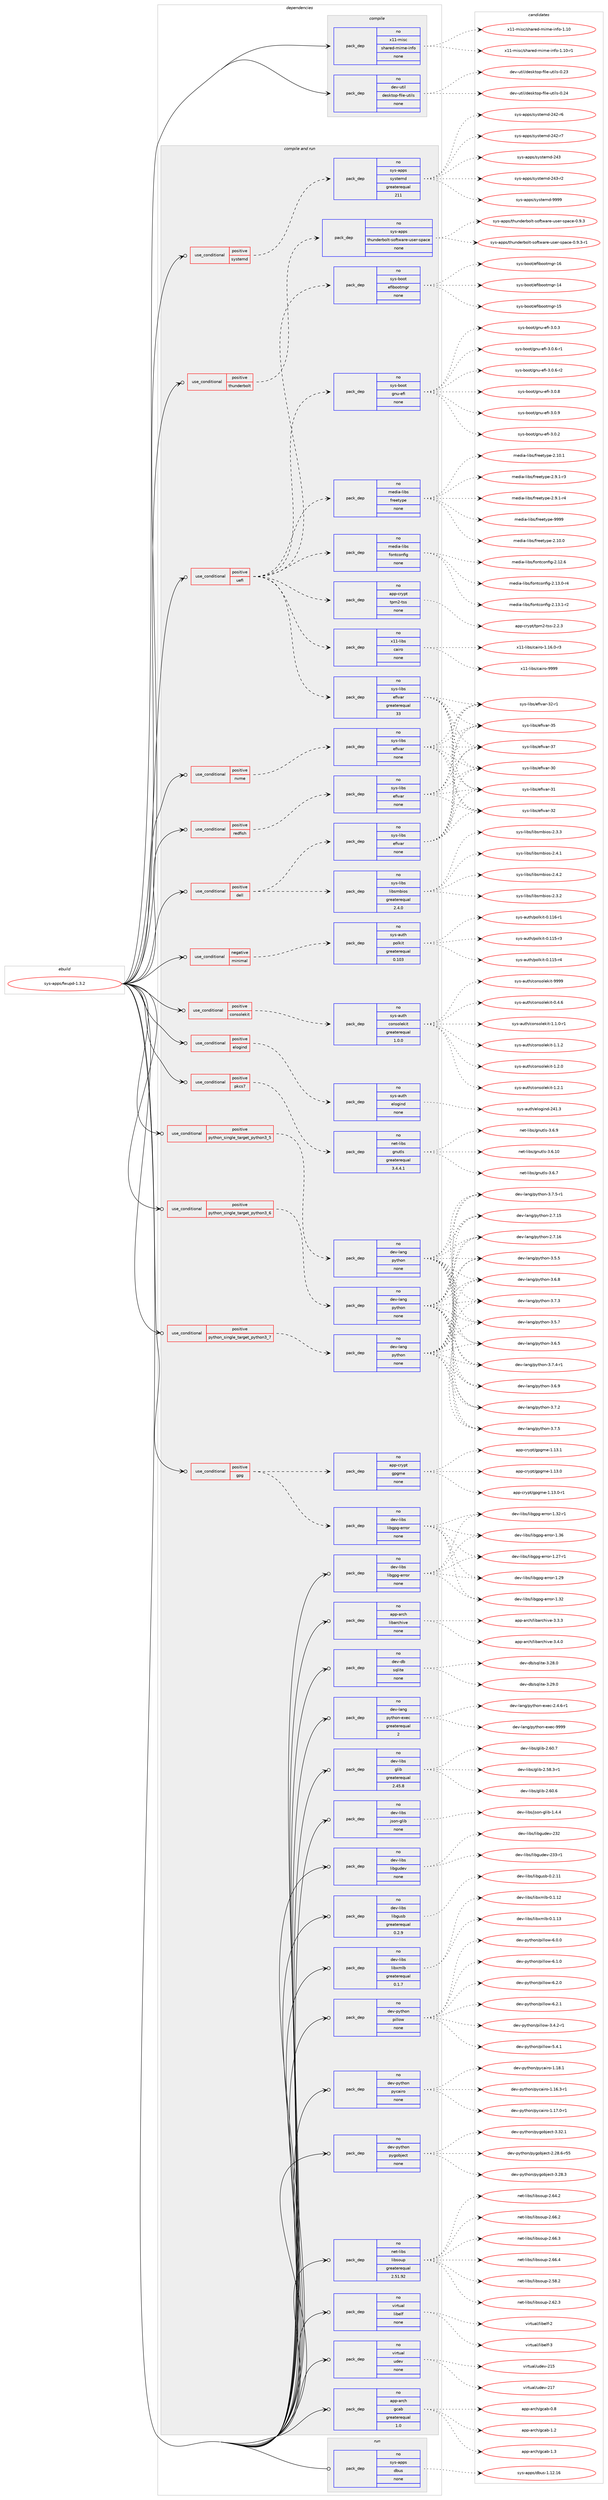 digraph prolog {

# *************
# Graph options
# *************

newrank=true;
concentrate=true;
compound=true;
graph [rankdir=LR,fontname=Helvetica,fontsize=10,ranksep=1.5];#, ranksep=2.5, nodesep=0.2];
edge  [arrowhead=vee];
node  [fontname=Helvetica,fontsize=10];

# **********
# The ebuild
# **********

subgraph cluster_leftcol {
color=gray;
rank=same;
label=<<i>ebuild</i>>;
id [label="sys-apps/fwupd-1.3.2", color=red, width=4, href="../sys-apps/fwupd-1.3.2.svg"];
}

# ****************
# The dependencies
# ****************

subgraph cluster_midcol {
color=gray;
label=<<i>dependencies</i>>;
subgraph cluster_compile {
fillcolor="#eeeeee";
style=filled;
label=<<i>compile</i>>;
subgraph pack648991 {
dependency875056 [label=<<TABLE BORDER="0" CELLBORDER="1" CELLSPACING="0" CELLPADDING="4" WIDTH="220"><TR><TD ROWSPAN="6" CELLPADDING="30">pack_dep</TD></TR><TR><TD WIDTH="110">no</TD></TR><TR><TD>dev-util</TD></TR><TR><TD>desktop-file-utils</TD></TR><TR><TD>none</TD></TR><TR><TD></TD></TR></TABLE>>, shape=none, color=blue];
}
id:e -> dependency875056:w [weight=20,style="solid",arrowhead="vee"];
subgraph pack648992 {
dependency875057 [label=<<TABLE BORDER="0" CELLBORDER="1" CELLSPACING="0" CELLPADDING="4" WIDTH="220"><TR><TD ROWSPAN="6" CELLPADDING="30">pack_dep</TD></TR><TR><TD WIDTH="110">no</TD></TR><TR><TD>x11-misc</TD></TR><TR><TD>shared-mime-info</TD></TR><TR><TD>none</TD></TR><TR><TD></TD></TR></TABLE>>, shape=none, color=blue];
}
id:e -> dependency875057:w [weight=20,style="solid",arrowhead="vee"];
}
subgraph cluster_compileandrun {
fillcolor="#eeeeee";
style=filled;
label=<<i>compile and run</i>>;
subgraph cond210724 {
dependency875058 [label=<<TABLE BORDER="0" CELLBORDER="1" CELLSPACING="0" CELLPADDING="4"><TR><TD ROWSPAN="3" CELLPADDING="10">use_conditional</TD></TR><TR><TD>negative</TD></TR><TR><TD>minimal</TD></TR></TABLE>>, shape=none, color=red];
subgraph pack648993 {
dependency875059 [label=<<TABLE BORDER="0" CELLBORDER="1" CELLSPACING="0" CELLPADDING="4" WIDTH="220"><TR><TD ROWSPAN="6" CELLPADDING="30">pack_dep</TD></TR><TR><TD WIDTH="110">no</TD></TR><TR><TD>sys-auth</TD></TR><TR><TD>polkit</TD></TR><TR><TD>greaterequal</TD></TR><TR><TD>0.103</TD></TR></TABLE>>, shape=none, color=blue];
}
dependency875058:e -> dependency875059:w [weight=20,style="dashed",arrowhead="vee"];
}
id:e -> dependency875058:w [weight=20,style="solid",arrowhead="odotvee"];
subgraph cond210725 {
dependency875060 [label=<<TABLE BORDER="0" CELLBORDER="1" CELLSPACING="0" CELLPADDING="4"><TR><TD ROWSPAN="3" CELLPADDING="10">use_conditional</TD></TR><TR><TD>positive</TD></TR><TR><TD>consolekit</TD></TR></TABLE>>, shape=none, color=red];
subgraph pack648994 {
dependency875061 [label=<<TABLE BORDER="0" CELLBORDER="1" CELLSPACING="0" CELLPADDING="4" WIDTH="220"><TR><TD ROWSPAN="6" CELLPADDING="30">pack_dep</TD></TR><TR><TD WIDTH="110">no</TD></TR><TR><TD>sys-auth</TD></TR><TR><TD>consolekit</TD></TR><TR><TD>greaterequal</TD></TR><TR><TD>1.0.0</TD></TR></TABLE>>, shape=none, color=blue];
}
dependency875060:e -> dependency875061:w [weight=20,style="dashed",arrowhead="vee"];
}
id:e -> dependency875060:w [weight=20,style="solid",arrowhead="odotvee"];
subgraph cond210726 {
dependency875062 [label=<<TABLE BORDER="0" CELLBORDER="1" CELLSPACING="0" CELLPADDING="4"><TR><TD ROWSPAN="3" CELLPADDING="10">use_conditional</TD></TR><TR><TD>positive</TD></TR><TR><TD>dell</TD></TR></TABLE>>, shape=none, color=red];
subgraph pack648995 {
dependency875063 [label=<<TABLE BORDER="0" CELLBORDER="1" CELLSPACING="0" CELLPADDING="4" WIDTH="220"><TR><TD ROWSPAN="6" CELLPADDING="30">pack_dep</TD></TR><TR><TD WIDTH="110">no</TD></TR><TR><TD>sys-libs</TD></TR><TR><TD>efivar</TD></TR><TR><TD>none</TD></TR><TR><TD></TD></TR></TABLE>>, shape=none, color=blue];
}
dependency875062:e -> dependency875063:w [weight=20,style="dashed",arrowhead="vee"];
subgraph pack648996 {
dependency875064 [label=<<TABLE BORDER="0" CELLBORDER="1" CELLSPACING="0" CELLPADDING="4" WIDTH="220"><TR><TD ROWSPAN="6" CELLPADDING="30">pack_dep</TD></TR><TR><TD WIDTH="110">no</TD></TR><TR><TD>sys-libs</TD></TR><TR><TD>libsmbios</TD></TR><TR><TD>greaterequal</TD></TR><TR><TD>2.4.0</TD></TR></TABLE>>, shape=none, color=blue];
}
dependency875062:e -> dependency875064:w [weight=20,style="dashed",arrowhead="vee"];
}
id:e -> dependency875062:w [weight=20,style="solid",arrowhead="odotvee"];
subgraph cond210727 {
dependency875065 [label=<<TABLE BORDER="0" CELLBORDER="1" CELLSPACING="0" CELLPADDING="4"><TR><TD ROWSPAN="3" CELLPADDING="10">use_conditional</TD></TR><TR><TD>positive</TD></TR><TR><TD>elogind</TD></TR></TABLE>>, shape=none, color=red];
subgraph pack648997 {
dependency875066 [label=<<TABLE BORDER="0" CELLBORDER="1" CELLSPACING="0" CELLPADDING="4" WIDTH="220"><TR><TD ROWSPAN="6" CELLPADDING="30">pack_dep</TD></TR><TR><TD WIDTH="110">no</TD></TR><TR><TD>sys-auth</TD></TR><TR><TD>elogind</TD></TR><TR><TD>none</TD></TR><TR><TD></TD></TR></TABLE>>, shape=none, color=blue];
}
dependency875065:e -> dependency875066:w [weight=20,style="dashed",arrowhead="vee"];
}
id:e -> dependency875065:w [weight=20,style="solid",arrowhead="odotvee"];
subgraph cond210728 {
dependency875067 [label=<<TABLE BORDER="0" CELLBORDER="1" CELLSPACING="0" CELLPADDING="4"><TR><TD ROWSPAN="3" CELLPADDING="10">use_conditional</TD></TR><TR><TD>positive</TD></TR><TR><TD>gpg</TD></TR></TABLE>>, shape=none, color=red];
subgraph pack648998 {
dependency875068 [label=<<TABLE BORDER="0" CELLBORDER="1" CELLSPACING="0" CELLPADDING="4" WIDTH="220"><TR><TD ROWSPAN="6" CELLPADDING="30">pack_dep</TD></TR><TR><TD WIDTH="110">no</TD></TR><TR><TD>app-crypt</TD></TR><TR><TD>gpgme</TD></TR><TR><TD>none</TD></TR><TR><TD></TD></TR></TABLE>>, shape=none, color=blue];
}
dependency875067:e -> dependency875068:w [weight=20,style="dashed",arrowhead="vee"];
subgraph pack648999 {
dependency875069 [label=<<TABLE BORDER="0" CELLBORDER="1" CELLSPACING="0" CELLPADDING="4" WIDTH="220"><TR><TD ROWSPAN="6" CELLPADDING="30">pack_dep</TD></TR><TR><TD WIDTH="110">no</TD></TR><TR><TD>dev-libs</TD></TR><TR><TD>libgpg-error</TD></TR><TR><TD>none</TD></TR><TR><TD></TD></TR></TABLE>>, shape=none, color=blue];
}
dependency875067:e -> dependency875069:w [weight=20,style="dashed",arrowhead="vee"];
}
id:e -> dependency875067:w [weight=20,style="solid",arrowhead="odotvee"];
subgraph cond210729 {
dependency875070 [label=<<TABLE BORDER="0" CELLBORDER="1" CELLSPACING="0" CELLPADDING="4"><TR><TD ROWSPAN="3" CELLPADDING="10">use_conditional</TD></TR><TR><TD>positive</TD></TR><TR><TD>nvme</TD></TR></TABLE>>, shape=none, color=red];
subgraph pack649000 {
dependency875071 [label=<<TABLE BORDER="0" CELLBORDER="1" CELLSPACING="0" CELLPADDING="4" WIDTH="220"><TR><TD ROWSPAN="6" CELLPADDING="30">pack_dep</TD></TR><TR><TD WIDTH="110">no</TD></TR><TR><TD>sys-libs</TD></TR><TR><TD>efivar</TD></TR><TR><TD>none</TD></TR><TR><TD></TD></TR></TABLE>>, shape=none, color=blue];
}
dependency875070:e -> dependency875071:w [weight=20,style="dashed",arrowhead="vee"];
}
id:e -> dependency875070:w [weight=20,style="solid",arrowhead="odotvee"];
subgraph cond210730 {
dependency875072 [label=<<TABLE BORDER="0" CELLBORDER="1" CELLSPACING="0" CELLPADDING="4"><TR><TD ROWSPAN="3" CELLPADDING="10">use_conditional</TD></TR><TR><TD>positive</TD></TR><TR><TD>pkcs7</TD></TR></TABLE>>, shape=none, color=red];
subgraph pack649001 {
dependency875073 [label=<<TABLE BORDER="0" CELLBORDER="1" CELLSPACING="0" CELLPADDING="4" WIDTH="220"><TR><TD ROWSPAN="6" CELLPADDING="30">pack_dep</TD></TR><TR><TD WIDTH="110">no</TD></TR><TR><TD>net-libs</TD></TR><TR><TD>gnutls</TD></TR><TR><TD>greaterequal</TD></TR><TR><TD>3.4.4.1</TD></TR></TABLE>>, shape=none, color=blue];
}
dependency875072:e -> dependency875073:w [weight=20,style="dashed",arrowhead="vee"];
}
id:e -> dependency875072:w [weight=20,style="solid",arrowhead="odotvee"];
subgraph cond210731 {
dependency875074 [label=<<TABLE BORDER="0" CELLBORDER="1" CELLSPACING="0" CELLPADDING="4"><TR><TD ROWSPAN="3" CELLPADDING="10">use_conditional</TD></TR><TR><TD>positive</TD></TR><TR><TD>python_single_target_python3_5</TD></TR></TABLE>>, shape=none, color=red];
subgraph pack649002 {
dependency875075 [label=<<TABLE BORDER="0" CELLBORDER="1" CELLSPACING="0" CELLPADDING="4" WIDTH="220"><TR><TD ROWSPAN="6" CELLPADDING="30">pack_dep</TD></TR><TR><TD WIDTH="110">no</TD></TR><TR><TD>dev-lang</TD></TR><TR><TD>python</TD></TR><TR><TD>none</TD></TR><TR><TD></TD></TR></TABLE>>, shape=none, color=blue];
}
dependency875074:e -> dependency875075:w [weight=20,style="dashed",arrowhead="vee"];
}
id:e -> dependency875074:w [weight=20,style="solid",arrowhead="odotvee"];
subgraph cond210732 {
dependency875076 [label=<<TABLE BORDER="0" CELLBORDER="1" CELLSPACING="0" CELLPADDING="4"><TR><TD ROWSPAN="3" CELLPADDING="10">use_conditional</TD></TR><TR><TD>positive</TD></TR><TR><TD>python_single_target_python3_6</TD></TR></TABLE>>, shape=none, color=red];
subgraph pack649003 {
dependency875077 [label=<<TABLE BORDER="0" CELLBORDER="1" CELLSPACING="0" CELLPADDING="4" WIDTH="220"><TR><TD ROWSPAN="6" CELLPADDING="30">pack_dep</TD></TR><TR><TD WIDTH="110">no</TD></TR><TR><TD>dev-lang</TD></TR><TR><TD>python</TD></TR><TR><TD>none</TD></TR><TR><TD></TD></TR></TABLE>>, shape=none, color=blue];
}
dependency875076:e -> dependency875077:w [weight=20,style="dashed",arrowhead="vee"];
}
id:e -> dependency875076:w [weight=20,style="solid",arrowhead="odotvee"];
subgraph cond210733 {
dependency875078 [label=<<TABLE BORDER="0" CELLBORDER="1" CELLSPACING="0" CELLPADDING="4"><TR><TD ROWSPAN="3" CELLPADDING="10">use_conditional</TD></TR><TR><TD>positive</TD></TR><TR><TD>python_single_target_python3_7</TD></TR></TABLE>>, shape=none, color=red];
subgraph pack649004 {
dependency875079 [label=<<TABLE BORDER="0" CELLBORDER="1" CELLSPACING="0" CELLPADDING="4" WIDTH="220"><TR><TD ROWSPAN="6" CELLPADDING="30">pack_dep</TD></TR><TR><TD WIDTH="110">no</TD></TR><TR><TD>dev-lang</TD></TR><TR><TD>python</TD></TR><TR><TD>none</TD></TR><TR><TD></TD></TR></TABLE>>, shape=none, color=blue];
}
dependency875078:e -> dependency875079:w [weight=20,style="dashed",arrowhead="vee"];
}
id:e -> dependency875078:w [weight=20,style="solid",arrowhead="odotvee"];
subgraph cond210734 {
dependency875080 [label=<<TABLE BORDER="0" CELLBORDER="1" CELLSPACING="0" CELLPADDING="4"><TR><TD ROWSPAN="3" CELLPADDING="10">use_conditional</TD></TR><TR><TD>positive</TD></TR><TR><TD>redfish</TD></TR></TABLE>>, shape=none, color=red];
subgraph pack649005 {
dependency875081 [label=<<TABLE BORDER="0" CELLBORDER="1" CELLSPACING="0" CELLPADDING="4" WIDTH="220"><TR><TD ROWSPAN="6" CELLPADDING="30">pack_dep</TD></TR><TR><TD WIDTH="110">no</TD></TR><TR><TD>sys-libs</TD></TR><TR><TD>efivar</TD></TR><TR><TD>none</TD></TR><TR><TD></TD></TR></TABLE>>, shape=none, color=blue];
}
dependency875080:e -> dependency875081:w [weight=20,style="dashed",arrowhead="vee"];
}
id:e -> dependency875080:w [weight=20,style="solid",arrowhead="odotvee"];
subgraph cond210735 {
dependency875082 [label=<<TABLE BORDER="0" CELLBORDER="1" CELLSPACING="0" CELLPADDING="4"><TR><TD ROWSPAN="3" CELLPADDING="10">use_conditional</TD></TR><TR><TD>positive</TD></TR><TR><TD>systemd</TD></TR></TABLE>>, shape=none, color=red];
subgraph pack649006 {
dependency875083 [label=<<TABLE BORDER="0" CELLBORDER="1" CELLSPACING="0" CELLPADDING="4" WIDTH="220"><TR><TD ROWSPAN="6" CELLPADDING="30">pack_dep</TD></TR><TR><TD WIDTH="110">no</TD></TR><TR><TD>sys-apps</TD></TR><TR><TD>systemd</TD></TR><TR><TD>greaterequal</TD></TR><TR><TD>211</TD></TR></TABLE>>, shape=none, color=blue];
}
dependency875082:e -> dependency875083:w [weight=20,style="dashed",arrowhead="vee"];
}
id:e -> dependency875082:w [weight=20,style="solid",arrowhead="odotvee"];
subgraph cond210736 {
dependency875084 [label=<<TABLE BORDER="0" CELLBORDER="1" CELLSPACING="0" CELLPADDING="4"><TR><TD ROWSPAN="3" CELLPADDING="10">use_conditional</TD></TR><TR><TD>positive</TD></TR><TR><TD>thunderbolt</TD></TR></TABLE>>, shape=none, color=red];
subgraph pack649007 {
dependency875085 [label=<<TABLE BORDER="0" CELLBORDER="1" CELLSPACING="0" CELLPADDING="4" WIDTH="220"><TR><TD ROWSPAN="6" CELLPADDING="30">pack_dep</TD></TR><TR><TD WIDTH="110">no</TD></TR><TR><TD>sys-apps</TD></TR><TR><TD>thunderbolt-software-user-space</TD></TR><TR><TD>none</TD></TR><TR><TD></TD></TR></TABLE>>, shape=none, color=blue];
}
dependency875084:e -> dependency875085:w [weight=20,style="dashed",arrowhead="vee"];
}
id:e -> dependency875084:w [weight=20,style="solid",arrowhead="odotvee"];
subgraph cond210737 {
dependency875086 [label=<<TABLE BORDER="0" CELLBORDER="1" CELLSPACING="0" CELLPADDING="4"><TR><TD ROWSPAN="3" CELLPADDING="10">use_conditional</TD></TR><TR><TD>positive</TD></TR><TR><TD>uefi</TD></TR></TABLE>>, shape=none, color=red];
subgraph pack649008 {
dependency875087 [label=<<TABLE BORDER="0" CELLBORDER="1" CELLSPACING="0" CELLPADDING="4" WIDTH="220"><TR><TD ROWSPAN="6" CELLPADDING="30">pack_dep</TD></TR><TR><TD WIDTH="110">no</TD></TR><TR><TD>app-crypt</TD></TR><TR><TD>tpm2-tss</TD></TR><TR><TD>none</TD></TR><TR><TD></TD></TR></TABLE>>, shape=none, color=blue];
}
dependency875086:e -> dependency875087:w [weight=20,style="dashed",arrowhead="vee"];
subgraph pack649009 {
dependency875088 [label=<<TABLE BORDER="0" CELLBORDER="1" CELLSPACING="0" CELLPADDING="4" WIDTH="220"><TR><TD ROWSPAN="6" CELLPADDING="30">pack_dep</TD></TR><TR><TD WIDTH="110">no</TD></TR><TR><TD>media-libs</TD></TR><TR><TD>fontconfig</TD></TR><TR><TD>none</TD></TR><TR><TD></TD></TR></TABLE>>, shape=none, color=blue];
}
dependency875086:e -> dependency875088:w [weight=20,style="dashed",arrowhead="vee"];
subgraph pack649010 {
dependency875089 [label=<<TABLE BORDER="0" CELLBORDER="1" CELLSPACING="0" CELLPADDING="4" WIDTH="220"><TR><TD ROWSPAN="6" CELLPADDING="30">pack_dep</TD></TR><TR><TD WIDTH="110">no</TD></TR><TR><TD>media-libs</TD></TR><TR><TD>freetype</TD></TR><TR><TD>none</TD></TR><TR><TD></TD></TR></TABLE>>, shape=none, color=blue];
}
dependency875086:e -> dependency875089:w [weight=20,style="dashed",arrowhead="vee"];
subgraph pack649011 {
dependency875090 [label=<<TABLE BORDER="0" CELLBORDER="1" CELLSPACING="0" CELLPADDING="4" WIDTH="220"><TR><TD ROWSPAN="6" CELLPADDING="30">pack_dep</TD></TR><TR><TD WIDTH="110">no</TD></TR><TR><TD>sys-boot</TD></TR><TR><TD>gnu-efi</TD></TR><TR><TD>none</TD></TR><TR><TD></TD></TR></TABLE>>, shape=none, color=blue];
}
dependency875086:e -> dependency875090:w [weight=20,style="dashed",arrowhead="vee"];
subgraph pack649012 {
dependency875091 [label=<<TABLE BORDER="0" CELLBORDER="1" CELLSPACING="0" CELLPADDING="4" WIDTH="220"><TR><TD ROWSPAN="6" CELLPADDING="30">pack_dep</TD></TR><TR><TD WIDTH="110">no</TD></TR><TR><TD>sys-boot</TD></TR><TR><TD>efibootmgr</TD></TR><TR><TD>none</TD></TR><TR><TD></TD></TR></TABLE>>, shape=none, color=blue];
}
dependency875086:e -> dependency875091:w [weight=20,style="dashed",arrowhead="vee"];
subgraph pack649013 {
dependency875092 [label=<<TABLE BORDER="0" CELLBORDER="1" CELLSPACING="0" CELLPADDING="4" WIDTH="220"><TR><TD ROWSPAN="6" CELLPADDING="30">pack_dep</TD></TR><TR><TD WIDTH="110">no</TD></TR><TR><TD>sys-libs</TD></TR><TR><TD>efivar</TD></TR><TR><TD>greaterequal</TD></TR><TR><TD>33</TD></TR></TABLE>>, shape=none, color=blue];
}
dependency875086:e -> dependency875092:w [weight=20,style="dashed",arrowhead="vee"];
subgraph pack649014 {
dependency875093 [label=<<TABLE BORDER="0" CELLBORDER="1" CELLSPACING="0" CELLPADDING="4" WIDTH="220"><TR><TD ROWSPAN="6" CELLPADDING="30">pack_dep</TD></TR><TR><TD WIDTH="110">no</TD></TR><TR><TD>x11-libs</TD></TR><TR><TD>cairo</TD></TR><TR><TD>none</TD></TR><TR><TD></TD></TR></TABLE>>, shape=none, color=blue];
}
dependency875086:e -> dependency875093:w [weight=20,style="dashed",arrowhead="vee"];
}
id:e -> dependency875086:w [weight=20,style="solid",arrowhead="odotvee"];
subgraph pack649015 {
dependency875094 [label=<<TABLE BORDER="0" CELLBORDER="1" CELLSPACING="0" CELLPADDING="4" WIDTH="220"><TR><TD ROWSPAN="6" CELLPADDING="30">pack_dep</TD></TR><TR><TD WIDTH="110">no</TD></TR><TR><TD>app-arch</TD></TR><TR><TD>gcab</TD></TR><TR><TD>greaterequal</TD></TR><TR><TD>1.0</TD></TR></TABLE>>, shape=none, color=blue];
}
id:e -> dependency875094:w [weight=20,style="solid",arrowhead="odotvee"];
subgraph pack649016 {
dependency875095 [label=<<TABLE BORDER="0" CELLBORDER="1" CELLSPACING="0" CELLPADDING="4" WIDTH="220"><TR><TD ROWSPAN="6" CELLPADDING="30">pack_dep</TD></TR><TR><TD WIDTH="110">no</TD></TR><TR><TD>app-arch</TD></TR><TR><TD>libarchive</TD></TR><TR><TD>none</TD></TR><TR><TD></TD></TR></TABLE>>, shape=none, color=blue];
}
id:e -> dependency875095:w [weight=20,style="solid",arrowhead="odotvee"];
subgraph pack649017 {
dependency875096 [label=<<TABLE BORDER="0" CELLBORDER="1" CELLSPACING="0" CELLPADDING="4" WIDTH="220"><TR><TD ROWSPAN="6" CELLPADDING="30">pack_dep</TD></TR><TR><TD WIDTH="110">no</TD></TR><TR><TD>dev-db</TD></TR><TR><TD>sqlite</TD></TR><TR><TD>none</TD></TR><TR><TD></TD></TR></TABLE>>, shape=none, color=blue];
}
id:e -> dependency875096:w [weight=20,style="solid",arrowhead="odotvee"];
subgraph pack649018 {
dependency875097 [label=<<TABLE BORDER="0" CELLBORDER="1" CELLSPACING="0" CELLPADDING="4" WIDTH="220"><TR><TD ROWSPAN="6" CELLPADDING="30">pack_dep</TD></TR><TR><TD WIDTH="110">no</TD></TR><TR><TD>dev-lang</TD></TR><TR><TD>python-exec</TD></TR><TR><TD>greaterequal</TD></TR><TR><TD>2</TD></TR></TABLE>>, shape=none, color=blue];
}
id:e -> dependency875097:w [weight=20,style="solid",arrowhead="odotvee"];
subgraph pack649019 {
dependency875098 [label=<<TABLE BORDER="0" CELLBORDER="1" CELLSPACING="0" CELLPADDING="4" WIDTH="220"><TR><TD ROWSPAN="6" CELLPADDING="30">pack_dep</TD></TR><TR><TD WIDTH="110">no</TD></TR><TR><TD>dev-libs</TD></TR><TR><TD>glib</TD></TR><TR><TD>greaterequal</TD></TR><TR><TD>2.45.8</TD></TR></TABLE>>, shape=none, color=blue];
}
id:e -> dependency875098:w [weight=20,style="solid",arrowhead="odotvee"];
subgraph pack649020 {
dependency875099 [label=<<TABLE BORDER="0" CELLBORDER="1" CELLSPACING="0" CELLPADDING="4" WIDTH="220"><TR><TD ROWSPAN="6" CELLPADDING="30">pack_dep</TD></TR><TR><TD WIDTH="110">no</TD></TR><TR><TD>dev-libs</TD></TR><TR><TD>json-glib</TD></TR><TR><TD>none</TD></TR><TR><TD></TD></TR></TABLE>>, shape=none, color=blue];
}
id:e -> dependency875099:w [weight=20,style="solid",arrowhead="odotvee"];
subgraph pack649021 {
dependency875100 [label=<<TABLE BORDER="0" CELLBORDER="1" CELLSPACING="0" CELLPADDING="4" WIDTH="220"><TR><TD ROWSPAN="6" CELLPADDING="30">pack_dep</TD></TR><TR><TD WIDTH="110">no</TD></TR><TR><TD>dev-libs</TD></TR><TR><TD>libgpg-error</TD></TR><TR><TD>none</TD></TR><TR><TD></TD></TR></TABLE>>, shape=none, color=blue];
}
id:e -> dependency875100:w [weight=20,style="solid",arrowhead="odotvee"];
subgraph pack649022 {
dependency875101 [label=<<TABLE BORDER="0" CELLBORDER="1" CELLSPACING="0" CELLPADDING="4" WIDTH="220"><TR><TD ROWSPAN="6" CELLPADDING="30">pack_dep</TD></TR><TR><TD WIDTH="110">no</TD></TR><TR><TD>dev-libs</TD></TR><TR><TD>libgudev</TD></TR><TR><TD>none</TD></TR><TR><TD></TD></TR></TABLE>>, shape=none, color=blue];
}
id:e -> dependency875101:w [weight=20,style="solid",arrowhead="odotvee"];
subgraph pack649023 {
dependency875102 [label=<<TABLE BORDER="0" CELLBORDER="1" CELLSPACING="0" CELLPADDING="4" WIDTH="220"><TR><TD ROWSPAN="6" CELLPADDING="30">pack_dep</TD></TR><TR><TD WIDTH="110">no</TD></TR><TR><TD>dev-libs</TD></TR><TR><TD>libgusb</TD></TR><TR><TD>greaterequal</TD></TR><TR><TD>0.2.9</TD></TR></TABLE>>, shape=none, color=blue];
}
id:e -> dependency875102:w [weight=20,style="solid",arrowhead="odotvee"];
subgraph pack649024 {
dependency875103 [label=<<TABLE BORDER="0" CELLBORDER="1" CELLSPACING="0" CELLPADDING="4" WIDTH="220"><TR><TD ROWSPAN="6" CELLPADDING="30">pack_dep</TD></TR><TR><TD WIDTH="110">no</TD></TR><TR><TD>dev-libs</TD></TR><TR><TD>libxmlb</TD></TR><TR><TD>greaterequal</TD></TR><TR><TD>0.1.7</TD></TR></TABLE>>, shape=none, color=blue];
}
id:e -> dependency875103:w [weight=20,style="solid",arrowhead="odotvee"];
subgraph pack649025 {
dependency875104 [label=<<TABLE BORDER="0" CELLBORDER="1" CELLSPACING="0" CELLPADDING="4" WIDTH="220"><TR><TD ROWSPAN="6" CELLPADDING="30">pack_dep</TD></TR><TR><TD WIDTH="110">no</TD></TR><TR><TD>dev-python</TD></TR><TR><TD>pillow</TD></TR><TR><TD>none</TD></TR><TR><TD></TD></TR></TABLE>>, shape=none, color=blue];
}
id:e -> dependency875104:w [weight=20,style="solid",arrowhead="odotvee"];
subgraph pack649026 {
dependency875105 [label=<<TABLE BORDER="0" CELLBORDER="1" CELLSPACING="0" CELLPADDING="4" WIDTH="220"><TR><TD ROWSPAN="6" CELLPADDING="30">pack_dep</TD></TR><TR><TD WIDTH="110">no</TD></TR><TR><TD>dev-python</TD></TR><TR><TD>pycairo</TD></TR><TR><TD>none</TD></TR><TR><TD></TD></TR></TABLE>>, shape=none, color=blue];
}
id:e -> dependency875105:w [weight=20,style="solid",arrowhead="odotvee"];
subgraph pack649027 {
dependency875106 [label=<<TABLE BORDER="0" CELLBORDER="1" CELLSPACING="0" CELLPADDING="4" WIDTH="220"><TR><TD ROWSPAN="6" CELLPADDING="30">pack_dep</TD></TR><TR><TD WIDTH="110">no</TD></TR><TR><TD>dev-python</TD></TR><TR><TD>pygobject</TD></TR><TR><TD>none</TD></TR><TR><TD></TD></TR></TABLE>>, shape=none, color=blue];
}
id:e -> dependency875106:w [weight=20,style="solid",arrowhead="odotvee"];
subgraph pack649028 {
dependency875107 [label=<<TABLE BORDER="0" CELLBORDER="1" CELLSPACING="0" CELLPADDING="4" WIDTH="220"><TR><TD ROWSPAN="6" CELLPADDING="30">pack_dep</TD></TR><TR><TD WIDTH="110">no</TD></TR><TR><TD>net-libs</TD></TR><TR><TD>libsoup</TD></TR><TR><TD>greaterequal</TD></TR><TR><TD>2.51.92</TD></TR></TABLE>>, shape=none, color=blue];
}
id:e -> dependency875107:w [weight=20,style="solid",arrowhead="odotvee"];
subgraph pack649029 {
dependency875108 [label=<<TABLE BORDER="0" CELLBORDER="1" CELLSPACING="0" CELLPADDING="4" WIDTH="220"><TR><TD ROWSPAN="6" CELLPADDING="30">pack_dep</TD></TR><TR><TD WIDTH="110">no</TD></TR><TR><TD>virtual</TD></TR><TR><TD>libelf</TD></TR><TR><TD>none</TD></TR><TR><TD></TD></TR></TABLE>>, shape=none, color=blue];
}
id:e -> dependency875108:w [weight=20,style="solid",arrowhead="odotvee"];
subgraph pack649030 {
dependency875109 [label=<<TABLE BORDER="0" CELLBORDER="1" CELLSPACING="0" CELLPADDING="4" WIDTH="220"><TR><TD ROWSPAN="6" CELLPADDING="30">pack_dep</TD></TR><TR><TD WIDTH="110">no</TD></TR><TR><TD>virtual</TD></TR><TR><TD>udev</TD></TR><TR><TD>none</TD></TR><TR><TD></TD></TR></TABLE>>, shape=none, color=blue];
}
id:e -> dependency875109:w [weight=20,style="solid",arrowhead="odotvee"];
}
subgraph cluster_run {
fillcolor="#eeeeee";
style=filled;
label=<<i>run</i>>;
subgraph pack649031 {
dependency875110 [label=<<TABLE BORDER="0" CELLBORDER="1" CELLSPACING="0" CELLPADDING="4" WIDTH="220"><TR><TD ROWSPAN="6" CELLPADDING="30">pack_dep</TD></TR><TR><TD WIDTH="110">no</TD></TR><TR><TD>sys-apps</TD></TR><TR><TD>dbus</TD></TR><TR><TD>none</TD></TR><TR><TD></TD></TR></TABLE>>, shape=none, color=blue];
}
id:e -> dependency875110:w [weight=20,style="solid",arrowhead="odot"];
}
}

# **************
# The candidates
# **************

subgraph cluster_choices {
rank=same;
color=gray;
label=<<i>candidates</i>>;

subgraph choice648991 {
color=black;
nodesep=1;
choice100101118451171161051084710010111510711611111245102105108101451171161051081154548465051 [label="dev-util/desktop-file-utils-0.23", color=red, width=4,href="../dev-util/desktop-file-utils-0.23.svg"];
choice100101118451171161051084710010111510711611111245102105108101451171161051081154548465052 [label="dev-util/desktop-file-utils-0.24", color=red, width=4,href="../dev-util/desktop-file-utils-0.24.svg"];
dependency875056:e -> choice100101118451171161051084710010111510711611111245102105108101451171161051081154548465051:w [style=dotted,weight="100"];
dependency875056:e -> choice100101118451171161051084710010111510711611111245102105108101451171161051081154548465052:w [style=dotted,weight="100"];
}
subgraph choice648992 {
color=black;
nodesep=1;
choice12049494510910511599471151049711410110045109105109101451051101021114549464948 [label="x11-misc/shared-mime-info-1.10", color=red, width=4,href="../x11-misc/shared-mime-info-1.10.svg"];
choice120494945109105115994711510497114101100451091051091014510511010211145494649484511449 [label="x11-misc/shared-mime-info-1.10-r1", color=red, width=4,href="../x11-misc/shared-mime-info-1.10-r1.svg"];
dependency875057:e -> choice12049494510910511599471151049711410110045109105109101451051101021114549464948:w [style=dotted,weight="100"];
dependency875057:e -> choice120494945109105115994711510497114101100451091051091014510511010211145494649484511449:w [style=dotted,weight="100"];
}
subgraph choice648993 {
color=black;
nodesep=1;
choice1151211154597117116104471121111081071051164548464949534511451 [label="sys-auth/polkit-0.115-r3", color=red, width=4,href="../sys-auth/polkit-0.115-r3.svg"];
choice1151211154597117116104471121111081071051164548464949534511452 [label="sys-auth/polkit-0.115-r4", color=red, width=4,href="../sys-auth/polkit-0.115-r4.svg"];
choice1151211154597117116104471121111081071051164548464949544511449 [label="sys-auth/polkit-0.116-r1", color=red, width=4,href="../sys-auth/polkit-0.116-r1.svg"];
dependency875059:e -> choice1151211154597117116104471121111081071051164548464949534511451:w [style=dotted,weight="100"];
dependency875059:e -> choice1151211154597117116104471121111081071051164548464949534511452:w [style=dotted,weight="100"];
dependency875059:e -> choice1151211154597117116104471121111081071051164548464949544511449:w [style=dotted,weight="100"];
}
subgraph choice648994 {
color=black;
nodesep=1;
choice11512111545971171161044799111110115111108101107105116454846524654 [label="sys-auth/consolekit-0.4.6", color=red, width=4,href="../sys-auth/consolekit-0.4.6.svg"];
choice115121115459711711610447991111101151111081011071051164549464946484511449 [label="sys-auth/consolekit-1.1.0-r1", color=red, width=4,href="../sys-auth/consolekit-1.1.0-r1.svg"];
choice11512111545971171161044799111110115111108101107105116454946494650 [label="sys-auth/consolekit-1.1.2", color=red, width=4,href="../sys-auth/consolekit-1.1.2.svg"];
choice11512111545971171161044799111110115111108101107105116454946504648 [label="sys-auth/consolekit-1.2.0", color=red, width=4,href="../sys-auth/consolekit-1.2.0.svg"];
choice11512111545971171161044799111110115111108101107105116454946504649 [label="sys-auth/consolekit-1.2.1", color=red, width=4,href="../sys-auth/consolekit-1.2.1.svg"];
choice115121115459711711610447991111101151111081011071051164557575757 [label="sys-auth/consolekit-9999", color=red, width=4,href="../sys-auth/consolekit-9999.svg"];
dependency875061:e -> choice11512111545971171161044799111110115111108101107105116454846524654:w [style=dotted,weight="100"];
dependency875061:e -> choice115121115459711711610447991111101151111081011071051164549464946484511449:w [style=dotted,weight="100"];
dependency875061:e -> choice11512111545971171161044799111110115111108101107105116454946494650:w [style=dotted,weight="100"];
dependency875061:e -> choice11512111545971171161044799111110115111108101107105116454946504648:w [style=dotted,weight="100"];
dependency875061:e -> choice11512111545971171161044799111110115111108101107105116454946504649:w [style=dotted,weight="100"];
dependency875061:e -> choice115121115459711711610447991111101151111081011071051164557575757:w [style=dotted,weight="100"];
}
subgraph choice648995 {
color=black;
nodesep=1;
choice11512111545108105981154710110210511897114455148 [label="sys-libs/efivar-30", color=red, width=4,href="../sys-libs/efivar-30.svg"];
choice11512111545108105981154710110210511897114455149 [label="sys-libs/efivar-31", color=red, width=4,href="../sys-libs/efivar-31.svg"];
choice11512111545108105981154710110210511897114455150 [label="sys-libs/efivar-32", color=red, width=4,href="../sys-libs/efivar-32.svg"];
choice115121115451081059811547101102105118971144551504511449 [label="sys-libs/efivar-32-r1", color=red, width=4,href="../sys-libs/efivar-32-r1.svg"];
choice11512111545108105981154710110210511897114455153 [label="sys-libs/efivar-35", color=red, width=4,href="../sys-libs/efivar-35.svg"];
choice11512111545108105981154710110210511897114455155 [label="sys-libs/efivar-37", color=red, width=4,href="../sys-libs/efivar-37.svg"];
dependency875063:e -> choice11512111545108105981154710110210511897114455148:w [style=dotted,weight="100"];
dependency875063:e -> choice11512111545108105981154710110210511897114455149:w [style=dotted,weight="100"];
dependency875063:e -> choice11512111545108105981154710110210511897114455150:w [style=dotted,weight="100"];
dependency875063:e -> choice115121115451081059811547101102105118971144551504511449:w [style=dotted,weight="100"];
dependency875063:e -> choice11512111545108105981154710110210511897114455153:w [style=dotted,weight="100"];
dependency875063:e -> choice11512111545108105981154710110210511897114455155:w [style=dotted,weight="100"];
}
subgraph choice648996 {
color=black;
nodesep=1;
choice1151211154510810598115471081059811510998105111115455046514650 [label="sys-libs/libsmbios-2.3.2", color=red, width=4,href="../sys-libs/libsmbios-2.3.2.svg"];
choice1151211154510810598115471081059811510998105111115455046514651 [label="sys-libs/libsmbios-2.3.3", color=red, width=4,href="../sys-libs/libsmbios-2.3.3.svg"];
choice1151211154510810598115471081059811510998105111115455046524649 [label="sys-libs/libsmbios-2.4.1", color=red, width=4,href="../sys-libs/libsmbios-2.4.1.svg"];
choice1151211154510810598115471081059811510998105111115455046524650 [label="sys-libs/libsmbios-2.4.2", color=red, width=4,href="../sys-libs/libsmbios-2.4.2.svg"];
dependency875064:e -> choice1151211154510810598115471081059811510998105111115455046514650:w [style=dotted,weight="100"];
dependency875064:e -> choice1151211154510810598115471081059811510998105111115455046514651:w [style=dotted,weight="100"];
dependency875064:e -> choice1151211154510810598115471081059811510998105111115455046524649:w [style=dotted,weight="100"];
dependency875064:e -> choice1151211154510810598115471081059811510998105111115455046524650:w [style=dotted,weight="100"];
}
subgraph choice648997 {
color=black;
nodesep=1;
choice115121115459711711610447101108111103105110100455052494651 [label="sys-auth/elogind-241.3", color=red, width=4,href="../sys-auth/elogind-241.3.svg"];
dependency875066:e -> choice115121115459711711610447101108111103105110100455052494651:w [style=dotted,weight="100"];
}
subgraph choice648998 {
color=black;
nodesep=1;
choice9711211245991141211121164710311210310910145494649514648 [label="app-crypt/gpgme-1.13.0", color=red, width=4,href="../app-crypt/gpgme-1.13.0.svg"];
choice97112112459911412111211647103112103109101454946495146484511449 [label="app-crypt/gpgme-1.13.0-r1", color=red, width=4,href="../app-crypt/gpgme-1.13.0-r1.svg"];
choice9711211245991141211121164710311210310910145494649514649 [label="app-crypt/gpgme-1.13.1", color=red, width=4,href="../app-crypt/gpgme-1.13.1.svg"];
dependency875068:e -> choice9711211245991141211121164710311210310910145494649514648:w [style=dotted,weight="100"];
dependency875068:e -> choice97112112459911412111211647103112103109101454946495146484511449:w [style=dotted,weight="100"];
dependency875068:e -> choice9711211245991141211121164710311210310910145494649514649:w [style=dotted,weight="100"];
}
subgraph choice648999 {
color=black;
nodesep=1;
choice100101118451081059811547108105981031121034510111411411111445494650554511449 [label="dev-libs/libgpg-error-1.27-r1", color=red, width=4,href="../dev-libs/libgpg-error-1.27-r1.svg"];
choice10010111845108105981154710810598103112103451011141141111144549465057 [label="dev-libs/libgpg-error-1.29", color=red, width=4,href="../dev-libs/libgpg-error-1.29.svg"];
choice10010111845108105981154710810598103112103451011141141111144549465150 [label="dev-libs/libgpg-error-1.32", color=red, width=4,href="../dev-libs/libgpg-error-1.32.svg"];
choice100101118451081059811547108105981031121034510111411411111445494651504511449 [label="dev-libs/libgpg-error-1.32-r1", color=red, width=4,href="../dev-libs/libgpg-error-1.32-r1.svg"];
choice10010111845108105981154710810598103112103451011141141111144549465154 [label="dev-libs/libgpg-error-1.36", color=red, width=4,href="../dev-libs/libgpg-error-1.36.svg"];
dependency875069:e -> choice100101118451081059811547108105981031121034510111411411111445494650554511449:w [style=dotted,weight="100"];
dependency875069:e -> choice10010111845108105981154710810598103112103451011141141111144549465057:w [style=dotted,weight="100"];
dependency875069:e -> choice10010111845108105981154710810598103112103451011141141111144549465150:w [style=dotted,weight="100"];
dependency875069:e -> choice100101118451081059811547108105981031121034510111411411111445494651504511449:w [style=dotted,weight="100"];
dependency875069:e -> choice10010111845108105981154710810598103112103451011141141111144549465154:w [style=dotted,weight="100"];
}
subgraph choice649000 {
color=black;
nodesep=1;
choice11512111545108105981154710110210511897114455148 [label="sys-libs/efivar-30", color=red, width=4,href="../sys-libs/efivar-30.svg"];
choice11512111545108105981154710110210511897114455149 [label="sys-libs/efivar-31", color=red, width=4,href="../sys-libs/efivar-31.svg"];
choice11512111545108105981154710110210511897114455150 [label="sys-libs/efivar-32", color=red, width=4,href="../sys-libs/efivar-32.svg"];
choice115121115451081059811547101102105118971144551504511449 [label="sys-libs/efivar-32-r1", color=red, width=4,href="../sys-libs/efivar-32-r1.svg"];
choice11512111545108105981154710110210511897114455153 [label="sys-libs/efivar-35", color=red, width=4,href="../sys-libs/efivar-35.svg"];
choice11512111545108105981154710110210511897114455155 [label="sys-libs/efivar-37", color=red, width=4,href="../sys-libs/efivar-37.svg"];
dependency875071:e -> choice11512111545108105981154710110210511897114455148:w [style=dotted,weight="100"];
dependency875071:e -> choice11512111545108105981154710110210511897114455149:w [style=dotted,weight="100"];
dependency875071:e -> choice11512111545108105981154710110210511897114455150:w [style=dotted,weight="100"];
dependency875071:e -> choice115121115451081059811547101102105118971144551504511449:w [style=dotted,weight="100"];
dependency875071:e -> choice11512111545108105981154710110210511897114455153:w [style=dotted,weight="100"];
dependency875071:e -> choice11512111545108105981154710110210511897114455155:w [style=dotted,weight="100"];
}
subgraph choice649001 {
color=black;
nodesep=1;
choice11010111645108105981154710311011711610811545514654464948 [label="net-libs/gnutls-3.6.10", color=red, width=4,href="../net-libs/gnutls-3.6.10.svg"];
choice110101116451081059811547103110117116108115455146544655 [label="net-libs/gnutls-3.6.7", color=red, width=4,href="../net-libs/gnutls-3.6.7.svg"];
choice110101116451081059811547103110117116108115455146544657 [label="net-libs/gnutls-3.6.9", color=red, width=4,href="../net-libs/gnutls-3.6.9.svg"];
dependency875073:e -> choice11010111645108105981154710311011711610811545514654464948:w [style=dotted,weight="100"];
dependency875073:e -> choice110101116451081059811547103110117116108115455146544655:w [style=dotted,weight="100"];
dependency875073:e -> choice110101116451081059811547103110117116108115455146544657:w [style=dotted,weight="100"];
}
subgraph choice649002 {
color=black;
nodesep=1;
choice10010111845108971101034711212111610411111045504655464953 [label="dev-lang/python-2.7.15", color=red, width=4,href="../dev-lang/python-2.7.15.svg"];
choice10010111845108971101034711212111610411111045504655464954 [label="dev-lang/python-2.7.16", color=red, width=4,href="../dev-lang/python-2.7.16.svg"];
choice100101118451089711010347112121116104111110455146534653 [label="dev-lang/python-3.5.5", color=red, width=4,href="../dev-lang/python-3.5.5.svg"];
choice100101118451089711010347112121116104111110455146534655 [label="dev-lang/python-3.5.7", color=red, width=4,href="../dev-lang/python-3.5.7.svg"];
choice100101118451089711010347112121116104111110455146544653 [label="dev-lang/python-3.6.5", color=red, width=4,href="../dev-lang/python-3.6.5.svg"];
choice100101118451089711010347112121116104111110455146544656 [label="dev-lang/python-3.6.8", color=red, width=4,href="../dev-lang/python-3.6.8.svg"];
choice100101118451089711010347112121116104111110455146544657 [label="dev-lang/python-3.6.9", color=red, width=4,href="../dev-lang/python-3.6.9.svg"];
choice100101118451089711010347112121116104111110455146554650 [label="dev-lang/python-3.7.2", color=red, width=4,href="../dev-lang/python-3.7.2.svg"];
choice100101118451089711010347112121116104111110455146554651 [label="dev-lang/python-3.7.3", color=red, width=4,href="../dev-lang/python-3.7.3.svg"];
choice1001011184510897110103471121211161041111104551465546524511449 [label="dev-lang/python-3.7.4-r1", color=red, width=4,href="../dev-lang/python-3.7.4-r1.svg"];
choice100101118451089711010347112121116104111110455146554653 [label="dev-lang/python-3.7.5", color=red, width=4,href="../dev-lang/python-3.7.5.svg"];
choice1001011184510897110103471121211161041111104551465546534511449 [label="dev-lang/python-3.7.5-r1", color=red, width=4,href="../dev-lang/python-3.7.5-r1.svg"];
dependency875075:e -> choice10010111845108971101034711212111610411111045504655464953:w [style=dotted,weight="100"];
dependency875075:e -> choice10010111845108971101034711212111610411111045504655464954:w [style=dotted,weight="100"];
dependency875075:e -> choice100101118451089711010347112121116104111110455146534653:w [style=dotted,weight="100"];
dependency875075:e -> choice100101118451089711010347112121116104111110455146534655:w [style=dotted,weight="100"];
dependency875075:e -> choice100101118451089711010347112121116104111110455146544653:w [style=dotted,weight="100"];
dependency875075:e -> choice100101118451089711010347112121116104111110455146544656:w [style=dotted,weight="100"];
dependency875075:e -> choice100101118451089711010347112121116104111110455146544657:w [style=dotted,weight="100"];
dependency875075:e -> choice100101118451089711010347112121116104111110455146554650:w [style=dotted,weight="100"];
dependency875075:e -> choice100101118451089711010347112121116104111110455146554651:w [style=dotted,weight="100"];
dependency875075:e -> choice1001011184510897110103471121211161041111104551465546524511449:w [style=dotted,weight="100"];
dependency875075:e -> choice100101118451089711010347112121116104111110455146554653:w [style=dotted,weight="100"];
dependency875075:e -> choice1001011184510897110103471121211161041111104551465546534511449:w [style=dotted,weight="100"];
}
subgraph choice649003 {
color=black;
nodesep=1;
choice10010111845108971101034711212111610411111045504655464953 [label="dev-lang/python-2.7.15", color=red, width=4,href="../dev-lang/python-2.7.15.svg"];
choice10010111845108971101034711212111610411111045504655464954 [label="dev-lang/python-2.7.16", color=red, width=4,href="../dev-lang/python-2.7.16.svg"];
choice100101118451089711010347112121116104111110455146534653 [label="dev-lang/python-3.5.5", color=red, width=4,href="../dev-lang/python-3.5.5.svg"];
choice100101118451089711010347112121116104111110455146534655 [label="dev-lang/python-3.5.7", color=red, width=4,href="../dev-lang/python-3.5.7.svg"];
choice100101118451089711010347112121116104111110455146544653 [label="dev-lang/python-3.6.5", color=red, width=4,href="../dev-lang/python-3.6.5.svg"];
choice100101118451089711010347112121116104111110455146544656 [label="dev-lang/python-3.6.8", color=red, width=4,href="../dev-lang/python-3.6.8.svg"];
choice100101118451089711010347112121116104111110455146544657 [label="dev-lang/python-3.6.9", color=red, width=4,href="../dev-lang/python-3.6.9.svg"];
choice100101118451089711010347112121116104111110455146554650 [label="dev-lang/python-3.7.2", color=red, width=4,href="../dev-lang/python-3.7.2.svg"];
choice100101118451089711010347112121116104111110455146554651 [label="dev-lang/python-3.7.3", color=red, width=4,href="../dev-lang/python-3.7.3.svg"];
choice1001011184510897110103471121211161041111104551465546524511449 [label="dev-lang/python-3.7.4-r1", color=red, width=4,href="../dev-lang/python-3.7.4-r1.svg"];
choice100101118451089711010347112121116104111110455146554653 [label="dev-lang/python-3.7.5", color=red, width=4,href="../dev-lang/python-3.7.5.svg"];
choice1001011184510897110103471121211161041111104551465546534511449 [label="dev-lang/python-3.7.5-r1", color=red, width=4,href="../dev-lang/python-3.7.5-r1.svg"];
dependency875077:e -> choice10010111845108971101034711212111610411111045504655464953:w [style=dotted,weight="100"];
dependency875077:e -> choice10010111845108971101034711212111610411111045504655464954:w [style=dotted,weight="100"];
dependency875077:e -> choice100101118451089711010347112121116104111110455146534653:w [style=dotted,weight="100"];
dependency875077:e -> choice100101118451089711010347112121116104111110455146534655:w [style=dotted,weight="100"];
dependency875077:e -> choice100101118451089711010347112121116104111110455146544653:w [style=dotted,weight="100"];
dependency875077:e -> choice100101118451089711010347112121116104111110455146544656:w [style=dotted,weight="100"];
dependency875077:e -> choice100101118451089711010347112121116104111110455146544657:w [style=dotted,weight="100"];
dependency875077:e -> choice100101118451089711010347112121116104111110455146554650:w [style=dotted,weight="100"];
dependency875077:e -> choice100101118451089711010347112121116104111110455146554651:w [style=dotted,weight="100"];
dependency875077:e -> choice1001011184510897110103471121211161041111104551465546524511449:w [style=dotted,weight="100"];
dependency875077:e -> choice100101118451089711010347112121116104111110455146554653:w [style=dotted,weight="100"];
dependency875077:e -> choice1001011184510897110103471121211161041111104551465546534511449:w [style=dotted,weight="100"];
}
subgraph choice649004 {
color=black;
nodesep=1;
choice10010111845108971101034711212111610411111045504655464953 [label="dev-lang/python-2.7.15", color=red, width=4,href="../dev-lang/python-2.7.15.svg"];
choice10010111845108971101034711212111610411111045504655464954 [label="dev-lang/python-2.7.16", color=red, width=4,href="../dev-lang/python-2.7.16.svg"];
choice100101118451089711010347112121116104111110455146534653 [label="dev-lang/python-3.5.5", color=red, width=4,href="../dev-lang/python-3.5.5.svg"];
choice100101118451089711010347112121116104111110455146534655 [label="dev-lang/python-3.5.7", color=red, width=4,href="../dev-lang/python-3.5.7.svg"];
choice100101118451089711010347112121116104111110455146544653 [label="dev-lang/python-3.6.5", color=red, width=4,href="../dev-lang/python-3.6.5.svg"];
choice100101118451089711010347112121116104111110455146544656 [label="dev-lang/python-3.6.8", color=red, width=4,href="../dev-lang/python-3.6.8.svg"];
choice100101118451089711010347112121116104111110455146544657 [label="dev-lang/python-3.6.9", color=red, width=4,href="../dev-lang/python-3.6.9.svg"];
choice100101118451089711010347112121116104111110455146554650 [label="dev-lang/python-3.7.2", color=red, width=4,href="../dev-lang/python-3.7.2.svg"];
choice100101118451089711010347112121116104111110455146554651 [label="dev-lang/python-3.7.3", color=red, width=4,href="../dev-lang/python-3.7.3.svg"];
choice1001011184510897110103471121211161041111104551465546524511449 [label="dev-lang/python-3.7.4-r1", color=red, width=4,href="../dev-lang/python-3.7.4-r1.svg"];
choice100101118451089711010347112121116104111110455146554653 [label="dev-lang/python-3.7.5", color=red, width=4,href="../dev-lang/python-3.7.5.svg"];
choice1001011184510897110103471121211161041111104551465546534511449 [label="dev-lang/python-3.7.5-r1", color=red, width=4,href="../dev-lang/python-3.7.5-r1.svg"];
dependency875079:e -> choice10010111845108971101034711212111610411111045504655464953:w [style=dotted,weight="100"];
dependency875079:e -> choice10010111845108971101034711212111610411111045504655464954:w [style=dotted,weight="100"];
dependency875079:e -> choice100101118451089711010347112121116104111110455146534653:w [style=dotted,weight="100"];
dependency875079:e -> choice100101118451089711010347112121116104111110455146534655:w [style=dotted,weight="100"];
dependency875079:e -> choice100101118451089711010347112121116104111110455146544653:w [style=dotted,weight="100"];
dependency875079:e -> choice100101118451089711010347112121116104111110455146544656:w [style=dotted,weight="100"];
dependency875079:e -> choice100101118451089711010347112121116104111110455146544657:w [style=dotted,weight="100"];
dependency875079:e -> choice100101118451089711010347112121116104111110455146554650:w [style=dotted,weight="100"];
dependency875079:e -> choice100101118451089711010347112121116104111110455146554651:w [style=dotted,weight="100"];
dependency875079:e -> choice1001011184510897110103471121211161041111104551465546524511449:w [style=dotted,weight="100"];
dependency875079:e -> choice100101118451089711010347112121116104111110455146554653:w [style=dotted,weight="100"];
dependency875079:e -> choice1001011184510897110103471121211161041111104551465546534511449:w [style=dotted,weight="100"];
}
subgraph choice649005 {
color=black;
nodesep=1;
choice11512111545108105981154710110210511897114455148 [label="sys-libs/efivar-30", color=red, width=4,href="../sys-libs/efivar-30.svg"];
choice11512111545108105981154710110210511897114455149 [label="sys-libs/efivar-31", color=red, width=4,href="../sys-libs/efivar-31.svg"];
choice11512111545108105981154710110210511897114455150 [label="sys-libs/efivar-32", color=red, width=4,href="../sys-libs/efivar-32.svg"];
choice115121115451081059811547101102105118971144551504511449 [label="sys-libs/efivar-32-r1", color=red, width=4,href="../sys-libs/efivar-32-r1.svg"];
choice11512111545108105981154710110210511897114455153 [label="sys-libs/efivar-35", color=red, width=4,href="../sys-libs/efivar-35.svg"];
choice11512111545108105981154710110210511897114455155 [label="sys-libs/efivar-37", color=red, width=4,href="../sys-libs/efivar-37.svg"];
dependency875081:e -> choice11512111545108105981154710110210511897114455148:w [style=dotted,weight="100"];
dependency875081:e -> choice11512111545108105981154710110210511897114455149:w [style=dotted,weight="100"];
dependency875081:e -> choice11512111545108105981154710110210511897114455150:w [style=dotted,weight="100"];
dependency875081:e -> choice115121115451081059811547101102105118971144551504511449:w [style=dotted,weight="100"];
dependency875081:e -> choice11512111545108105981154710110210511897114455153:w [style=dotted,weight="100"];
dependency875081:e -> choice11512111545108105981154710110210511897114455155:w [style=dotted,weight="100"];
}
subgraph choice649006 {
color=black;
nodesep=1;
choice115121115459711211211547115121115116101109100455052504511454 [label="sys-apps/systemd-242-r6", color=red, width=4,href="../sys-apps/systemd-242-r6.svg"];
choice115121115459711211211547115121115116101109100455052504511455 [label="sys-apps/systemd-242-r7", color=red, width=4,href="../sys-apps/systemd-242-r7.svg"];
choice11512111545971121121154711512111511610110910045505251 [label="sys-apps/systemd-243", color=red, width=4,href="../sys-apps/systemd-243.svg"];
choice115121115459711211211547115121115116101109100455052514511450 [label="sys-apps/systemd-243-r2", color=red, width=4,href="../sys-apps/systemd-243-r2.svg"];
choice1151211154597112112115471151211151161011091004557575757 [label="sys-apps/systemd-9999", color=red, width=4,href="../sys-apps/systemd-9999.svg"];
dependency875083:e -> choice115121115459711211211547115121115116101109100455052504511454:w [style=dotted,weight="100"];
dependency875083:e -> choice115121115459711211211547115121115116101109100455052504511455:w [style=dotted,weight="100"];
dependency875083:e -> choice11512111545971121121154711512111511610110910045505251:w [style=dotted,weight="100"];
dependency875083:e -> choice115121115459711211211547115121115116101109100455052514511450:w [style=dotted,weight="100"];
dependency875083:e -> choice1151211154597112112115471151211151161011091004557575757:w [style=dotted,weight="100"];
}
subgraph choice649007 {
color=black;
nodesep=1;
choice11512111545971121121154711610411711010010111498111108116451151111021161199711410145117115101114451151129799101454846574651 [label="sys-apps/thunderbolt-software-user-space-0.9.3", color=red, width=4,href="../sys-apps/thunderbolt-software-user-space-0.9.3.svg"];
choice115121115459711211211547116104117110100101114981111081164511511110211611997114101451171151011144511511297991014548465746514511449 [label="sys-apps/thunderbolt-software-user-space-0.9.3-r1", color=red, width=4,href="../sys-apps/thunderbolt-software-user-space-0.9.3-r1.svg"];
dependency875085:e -> choice11512111545971121121154711610411711010010111498111108116451151111021161199711410145117115101114451151129799101454846574651:w [style=dotted,weight="100"];
dependency875085:e -> choice115121115459711211211547116104117110100101114981111081164511511110211611997114101451171151011144511511297991014548465746514511449:w [style=dotted,weight="100"];
}
subgraph choice649008 {
color=black;
nodesep=1;
choice971121124599114121112116471161121095045116115115455046504651 [label="app-crypt/tpm2-tss-2.2.3", color=red, width=4,href="../app-crypt/tpm2-tss-2.2.3.svg"];
dependency875087:e -> choice971121124599114121112116471161121095045116115115455046504651:w [style=dotted,weight="100"];
}
subgraph choice649009 {
color=black;
nodesep=1;
choice109101100105974510810598115471021111101169911111010210510345504649504654 [label="media-libs/fontconfig-2.12.6", color=red, width=4,href="../media-libs/fontconfig-2.12.6.svg"];
choice1091011001059745108105981154710211111011699111110102105103455046495146484511452 [label="media-libs/fontconfig-2.13.0-r4", color=red, width=4,href="../media-libs/fontconfig-2.13.0-r4.svg"];
choice1091011001059745108105981154710211111011699111110102105103455046495146494511450 [label="media-libs/fontconfig-2.13.1-r2", color=red, width=4,href="../media-libs/fontconfig-2.13.1-r2.svg"];
dependency875088:e -> choice109101100105974510810598115471021111101169911111010210510345504649504654:w [style=dotted,weight="100"];
dependency875088:e -> choice1091011001059745108105981154710211111011699111110102105103455046495146484511452:w [style=dotted,weight="100"];
dependency875088:e -> choice1091011001059745108105981154710211111011699111110102105103455046495146494511450:w [style=dotted,weight="100"];
}
subgraph choice649010 {
color=black;
nodesep=1;
choice1091011001059745108105981154710211410110111612111210145504649484648 [label="media-libs/freetype-2.10.0", color=red, width=4,href="../media-libs/freetype-2.10.0.svg"];
choice1091011001059745108105981154710211410110111612111210145504649484649 [label="media-libs/freetype-2.10.1", color=red, width=4,href="../media-libs/freetype-2.10.1.svg"];
choice109101100105974510810598115471021141011011161211121014550465746494511451 [label="media-libs/freetype-2.9.1-r3", color=red, width=4,href="../media-libs/freetype-2.9.1-r3.svg"];
choice109101100105974510810598115471021141011011161211121014550465746494511452 [label="media-libs/freetype-2.9.1-r4", color=red, width=4,href="../media-libs/freetype-2.9.1-r4.svg"];
choice109101100105974510810598115471021141011011161211121014557575757 [label="media-libs/freetype-9999", color=red, width=4,href="../media-libs/freetype-9999.svg"];
dependency875089:e -> choice1091011001059745108105981154710211410110111612111210145504649484648:w [style=dotted,weight="100"];
dependency875089:e -> choice1091011001059745108105981154710211410110111612111210145504649484649:w [style=dotted,weight="100"];
dependency875089:e -> choice109101100105974510810598115471021141011011161211121014550465746494511451:w [style=dotted,weight="100"];
dependency875089:e -> choice109101100105974510810598115471021141011011161211121014550465746494511452:w [style=dotted,weight="100"];
dependency875089:e -> choice109101100105974510810598115471021141011011161211121014557575757:w [style=dotted,weight="100"];
}
subgraph choice649011 {
color=black;
nodesep=1;
choice11512111545981111111164710311011745101102105455146484650 [label="sys-boot/gnu-efi-3.0.2", color=red, width=4,href="../sys-boot/gnu-efi-3.0.2.svg"];
choice11512111545981111111164710311011745101102105455146484651 [label="sys-boot/gnu-efi-3.0.3", color=red, width=4,href="../sys-boot/gnu-efi-3.0.3.svg"];
choice115121115459811111111647103110117451011021054551464846544511449 [label="sys-boot/gnu-efi-3.0.6-r1", color=red, width=4,href="../sys-boot/gnu-efi-3.0.6-r1.svg"];
choice115121115459811111111647103110117451011021054551464846544511450 [label="sys-boot/gnu-efi-3.0.6-r2", color=red, width=4,href="../sys-boot/gnu-efi-3.0.6-r2.svg"];
choice11512111545981111111164710311011745101102105455146484656 [label="sys-boot/gnu-efi-3.0.8", color=red, width=4,href="../sys-boot/gnu-efi-3.0.8.svg"];
choice11512111545981111111164710311011745101102105455146484657 [label="sys-boot/gnu-efi-3.0.9", color=red, width=4,href="../sys-boot/gnu-efi-3.0.9.svg"];
dependency875090:e -> choice11512111545981111111164710311011745101102105455146484650:w [style=dotted,weight="100"];
dependency875090:e -> choice11512111545981111111164710311011745101102105455146484651:w [style=dotted,weight="100"];
dependency875090:e -> choice115121115459811111111647103110117451011021054551464846544511449:w [style=dotted,weight="100"];
dependency875090:e -> choice115121115459811111111647103110117451011021054551464846544511450:w [style=dotted,weight="100"];
dependency875090:e -> choice11512111545981111111164710311011745101102105455146484656:w [style=dotted,weight="100"];
dependency875090:e -> choice11512111545981111111164710311011745101102105455146484657:w [style=dotted,weight="100"];
}
subgraph choice649012 {
color=black;
nodesep=1;
choice11512111545981111111164710110210598111111116109103114454952 [label="sys-boot/efibootmgr-14", color=red, width=4,href="../sys-boot/efibootmgr-14.svg"];
choice11512111545981111111164710110210598111111116109103114454953 [label="sys-boot/efibootmgr-15", color=red, width=4,href="../sys-boot/efibootmgr-15.svg"];
choice11512111545981111111164710110210598111111116109103114454954 [label="sys-boot/efibootmgr-16", color=red, width=4,href="../sys-boot/efibootmgr-16.svg"];
dependency875091:e -> choice11512111545981111111164710110210598111111116109103114454952:w [style=dotted,weight="100"];
dependency875091:e -> choice11512111545981111111164710110210598111111116109103114454953:w [style=dotted,weight="100"];
dependency875091:e -> choice11512111545981111111164710110210598111111116109103114454954:w [style=dotted,weight="100"];
}
subgraph choice649013 {
color=black;
nodesep=1;
choice11512111545108105981154710110210511897114455148 [label="sys-libs/efivar-30", color=red, width=4,href="../sys-libs/efivar-30.svg"];
choice11512111545108105981154710110210511897114455149 [label="sys-libs/efivar-31", color=red, width=4,href="../sys-libs/efivar-31.svg"];
choice11512111545108105981154710110210511897114455150 [label="sys-libs/efivar-32", color=red, width=4,href="../sys-libs/efivar-32.svg"];
choice115121115451081059811547101102105118971144551504511449 [label="sys-libs/efivar-32-r1", color=red, width=4,href="../sys-libs/efivar-32-r1.svg"];
choice11512111545108105981154710110210511897114455153 [label="sys-libs/efivar-35", color=red, width=4,href="../sys-libs/efivar-35.svg"];
choice11512111545108105981154710110210511897114455155 [label="sys-libs/efivar-37", color=red, width=4,href="../sys-libs/efivar-37.svg"];
dependency875092:e -> choice11512111545108105981154710110210511897114455148:w [style=dotted,weight="100"];
dependency875092:e -> choice11512111545108105981154710110210511897114455149:w [style=dotted,weight="100"];
dependency875092:e -> choice11512111545108105981154710110210511897114455150:w [style=dotted,weight="100"];
dependency875092:e -> choice115121115451081059811547101102105118971144551504511449:w [style=dotted,weight="100"];
dependency875092:e -> choice11512111545108105981154710110210511897114455153:w [style=dotted,weight="100"];
dependency875092:e -> choice11512111545108105981154710110210511897114455155:w [style=dotted,weight="100"];
}
subgraph choice649014 {
color=black;
nodesep=1;
choice12049494510810598115479997105114111454946495446484511451 [label="x11-libs/cairo-1.16.0-r3", color=red, width=4,href="../x11-libs/cairo-1.16.0-r3.svg"];
choice120494945108105981154799971051141114557575757 [label="x11-libs/cairo-9999", color=red, width=4,href="../x11-libs/cairo-9999.svg"];
dependency875093:e -> choice12049494510810598115479997105114111454946495446484511451:w [style=dotted,weight="100"];
dependency875093:e -> choice120494945108105981154799971051141114557575757:w [style=dotted,weight="100"];
}
subgraph choice649015 {
color=black;
nodesep=1;
choice971121124597114991044710399979845484656 [label="app-arch/gcab-0.8", color=red, width=4,href="../app-arch/gcab-0.8.svg"];
choice971121124597114991044710399979845494650 [label="app-arch/gcab-1.2", color=red, width=4,href="../app-arch/gcab-1.2.svg"];
choice971121124597114991044710399979845494651 [label="app-arch/gcab-1.3", color=red, width=4,href="../app-arch/gcab-1.3.svg"];
dependency875094:e -> choice971121124597114991044710399979845484656:w [style=dotted,weight="100"];
dependency875094:e -> choice971121124597114991044710399979845494650:w [style=dotted,weight="100"];
dependency875094:e -> choice971121124597114991044710399979845494651:w [style=dotted,weight="100"];
}
subgraph choice649016 {
color=black;
nodesep=1;
choice9711211245971149910447108105989711499104105118101455146514651 [label="app-arch/libarchive-3.3.3", color=red, width=4,href="../app-arch/libarchive-3.3.3.svg"];
choice9711211245971149910447108105989711499104105118101455146524648 [label="app-arch/libarchive-3.4.0", color=red, width=4,href="../app-arch/libarchive-3.4.0.svg"];
dependency875095:e -> choice9711211245971149910447108105989711499104105118101455146514651:w [style=dotted,weight="100"];
dependency875095:e -> choice9711211245971149910447108105989711499104105118101455146524648:w [style=dotted,weight="100"];
}
subgraph choice649017 {
color=black;
nodesep=1;
choice10010111845100984711511310810511610145514650564648 [label="dev-db/sqlite-3.28.0", color=red, width=4,href="../dev-db/sqlite-3.28.0.svg"];
choice10010111845100984711511310810511610145514650574648 [label="dev-db/sqlite-3.29.0", color=red, width=4,href="../dev-db/sqlite-3.29.0.svg"];
dependency875096:e -> choice10010111845100984711511310810511610145514650564648:w [style=dotted,weight="100"];
dependency875096:e -> choice10010111845100984711511310810511610145514650574648:w [style=dotted,weight="100"];
}
subgraph choice649018 {
color=black;
nodesep=1;
choice10010111845108971101034711212111610411111045101120101994550465246544511449 [label="dev-lang/python-exec-2.4.6-r1", color=red, width=4,href="../dev-lang/python-exec-2.4.6-r1.svg"];
choice10010111845108971101034711212111610411111045101120101994557575757 [label="dev-lang/python-exec-9999", color=red, width=4,href="../dev-lang/python-exec-9999.svg"];
dependency875097:e -> choice10010111845108971101034711212111610411111045101120101994550465246544511449:w [style=dotted,weight="100"];
dependency875097:e -> choice10010111845108971101034711212111610411111045101120101994557575757:w [style=dotted,weight="100"];
}
subgraph choice649019 {
color=black;
nodesep=1;
choice10010111845108105981154710310810598455046535646514511449 [label="dev-libs/glib-2.58.3-r1", color=red, width=4,href="../dev-libs/glib-2.58.3-r1.svg"];
choice1001011184510810598115471031081059845504654484654 [label="dev-libs/glib-2.60.6", color=red, width=4,href="../dev-libs/glib-2.60.6.svg"];
choice1001011184510810598115471031081059845504654484655 [label="dev-libs/glib-2.60.7", color=red, width=4,href="../dev-libs/glib-2.60.7.svg"];
dependency875098:e -> choice10010111845108105981154710310810598455046535646514511449:w [style=dotted,weight="100"];
dependency875098:e -> choice1001011184510810598115471031081059845504654484654:w [style=dotted,weight="100"];
dependency875098:e -> choice1001011184510810598115471031081059845504654484655:w [style=dotted,weight="100"];
}
subgraph choice649020 {
color=black;
nodesep=1;
choice1001011184510810598115471061151111104510310810598454946524652 [label="dev-libs/json-glib-1.4.4", color=red, width=4,href="../dev-libs/json-glib-1.4.4.svg"];
dependency875099:e -> choice1001011184510810598115471061151111104510310810598454946524652:w [style=dotted,weight="100"];
}
subgraph choice649021 {
color=black;
nodesep=1;
choice100101118451081059811547108105981031121034510111411411111445494650554511449 [label="dev-libs/libgpg-error-1.27-r1", color=red, width=4,href="../dev-libs/libgpg-error-1.27-r1.svg"];
choice10010111845108105981154710810598103112103451011141141111144549465057 [label="dev-libs/libgpg-error-1.29", color=red, width=4,href="../dev-libs/libgpg-error-1.29.svg"];
choice10010111845108105981154710810598103112103451011141141111144549465150 [label="dev-libs/libgpg-error-1.32", color=red, width=4,href="../dev-libs/libgpg-error-1.32.svg"];
choice100101118451081059811547108105981031121034510111411411111445494651504511449 [label="dev-libs/libgpg-error-1.32-r1", color=red, width=4,href="../dev-libs/libgpg-error-1.32-r1.svg"];
choice10010111845108105981154710810598103112103451011141141111144549465154 [label="dev-libs/libgpg-error-1.36", color=red, width=4,href="../dev-libs/libgpg-error-1.36.svg"];
dependency875100:e -> choice100101118451081059811547108105981031121034510111411411111445494650554511449:w [style=dotted,weight="100"];
dependency875100:e -> choice10010111845108105981154710810598103112103451011141141111144549465057:w [style=dotted,weight="100"];
dependency875100:e -> choice10010111845108105981154710810598103112103451011141141111144549465150:w [style=dotted,weight="100"];
dependency875100:e -> choice100101118451081059811547108105981031121034510111411411111445494651504511449:w [style=dotted,weight="100"];
dependency875100:e -> choice10010111845108105981154710810598103112103451011141141111144549465154:w [style=dotted,weight="100"];
}
subgraph choice649022 {
color=black;
nodesep=1;
choice1001011184510810598115471081059810311710010111845505150 [label="dev-libs/libgudev-232", color=red, width=4,href="../dev-libs/libgudev-232.svg"];
choice10010111845108105981154710810598103117100101118455051514511449 [label="dev-libs/libgudev-233-r1", color=red, width=4,href="../dev-libs/libgudev-233-r1.svg"];
dependency875101:e -> choice1001011184510810598115471081059810311710010111845505150:w [style=dotted,weight="100"];
dependency875101:e -> choice10010111845108105981154710810598103117100101118455051514511449:w [style=dotted,weight="100"];
}
subgraph choice649023 {
color=black;
nodesep=1;
choice100101118451081059811547108105981031171159845484650464949 [label="dev-libs/libgusb-0.2.11", color=red, width=4,href="../dev-libs/libgusb-0.2.11.svg"];
dependency875102:e -> choice100101118451081059811547108105981031171159845484650464949:w [style=dotted,weight="100"];
}
subgraph choice649024 {
color=black;
nodesep=1;
choice100101118451081059811547108105981201091089845484649464950 [label="dev-libs/libxmlb-0.1.12", color=red, width=4,href="../dev-libs/libxmlb-0.1.12.svg"];
choice100101118451081059811547108105981201091089845484649464951 [label="dev-libs/libxmlb-0.1.13", color=red, width=4,href="../dev-libs/libxmlb-0.1.13.svg"];
dependency875103:e -> choice100101118451081059811547108105981201091089845484649464950:w [style=dotted,weight="100"];
dependency875103:e -> choice100101118451081059811547108105981201091089845484649464951:w [style=dotted,weight="100"];
}
subgraph choice649025 {
color=black;
nodesep=1;
choice10010111845112121116104111110471121051081081111194551465246504511449 [label="dev-python/pillow-3.4.2-r1", color=red, width=4,href="../dev-python/pillow-3.4.2-r1.svg"];
choice1001011184511212111610411111047112105108108111119455346524649 [label="dev-python/pillow-5.4.1", color=red, width=4,href="../dev-python/pillow-5.4.1.svg"];
choice1001011184511212111610411111047112105108108111119455446484648 [label="dev-python/pillow-6.0.0", color=red, width=4,href="../dev-python/pillow-6.0.0.svg"];
choice1001011184511212111610411111047112105108108111119455446494648 [label="dev-python/pillow-6.1.0", color=red, width=4,href="../dev-python/pillow-6.1.0.svg"];
choice1001011184511212111610411111047112105108108111119455446504648 [label="dev-python/pillow-6.2.0", color=red, width=4,href="../dev-python/pillow-6.2.0.svg"];
choice1001011184511212111610411111047112105108108111119455446504649 [label="dev-python/pillow-6.2.1", color=red, width=4,href="../dev-python/pillow-6.2.1.svg"];
dependency875104:e -> choice10010111845112121116104111110471121051081081111194551465246504511449:w [style=dotted,weight="100"];
dependency875104:e -> choice1001011184511212111610411111047112105108108111119455346524649:w [style=dotted,weight="100"];
dependency875104:e -> choice1001011184511212111610411111047112105108108111119455446484648:w [style=dotted,weight="100"];
dependency875104:e -> choice1001011184511212111610411111047112105108108111119455446494648:w [style=dotted,weight="100"];
dependency875104:e -> choice1001011184511212111610411111047112105108108111119455446504648:w [style=dotted,weight="100"];
dependency875104:e -> choice1001011184511212111610411111047112105108108111119455446504649:w [style=dotted,weight="100"];
}
subgraph choice649026 {
color=black;
nodesep=1;
choice10010111845112121116104111110471121219997105114111454946495446514511449 [label="dev-python/pycairo-1.16.3-r1", color=red, width=4,href="../dev-python/pycairo-1.16.3-r1.svg"];
choice10010111845112121116104111110471121219997105114111454946495546484511449 [label="dev-python/pycairo-1.17.0-r1", color=red, width=4,href="../dev-python/pycairo-1.17.0-r1.svg"];
choice1001011184511212111610411111047112121999710511411145494649564649 [label="dev-python/pycairo-1.18.1", color=red, width=4,href="../dev-python/pycairo-1.18.1.svg"];
dependency875105:e -> choice10010111845112121116104111110471121219997105114111454946495446514511449:w [style=dotted,weight="100"];
dependency875105:e -> choice10010111845112121116104111110471121219997105114111454946495546484511449:w [style=dotted,weight="100"];
dependency875105:e -> choice1001011184511212111610411111047112121999710511411145494649564649:w [style=dotted,weight="100"];
}
subgraph choice649027 {
color=black;
nodesep=1;
choice1001011184511212111610411111047112121103111981061019911645504650564654451145353 [label="dev-python/pygobject-2.28.6-r55", color=red, width=4,href="../dev-python/pygobject-2.28.6-r55.svg"];
choice1001011184511212111610411111047112121103111981061019911645514650564651 [label="dev-python/pygobject-3.28.3", color=red, width=4,href="../dev-python/pygobject-3.28.3.svg"];
choice1001011184511212111610411111047112121103111981061019911645514651504649 [label="dev-python/pygobject-3.32.1", color=red, width=4,href="../dev-python/pygobject-3.32.1.svg"];
dependency875106:e -> choice1001011184511212111610411111047112121103111981061019911645504650564654451145353:w [style=dotted,weight="100"];
dependency875106:e -> choice1001011184511212111610411111047112121103111981061019911645514650564651:w [style=dotted,weight="100"];
dependency875106:e -> choice1001011184511212111610411111047112121103111981061019911645514651504649:w [style=dotted,weight="100"];
}
subgraph choice649028 {
color=black;
nodesep=1;
choice1101011164510810598115471081059811511111711245504653564650 [label="net-libs/libsoup-2.58.2", color=red, width=4,href="../net-libs/libsoup-2.58.2.svg"];
choice1101011164510810598115471081059811511111711245504654504651 [label="net-libs/libsoup-2.62.3", color=red, width=4,href="../net-libs/libsoup-2.62.3.svg"];
choice1101011164510810598115471081059811511111711245504654524650 [label="net-libs/libsoup-2.64.2", color=red, width=4,href="../net-libs/libsoup-2.64.2.svg"];
choice1101011164510810598115471081059811511111711245504654544650 [label="net-libs/libsoup-2.66.2", color=red, width=4,href="../net-libs/libsoup-2.66.2.svg"];
choice1101011164510810598115471081059811511111711245504654544651 [label="net-libs/libsoup-2.66.3", color=red, width=4,href="../net-libs/libsoup-2.66.3.svg"];
choice1101011164510810598115471081059811511111711245504654544652 [label="net-libs/libsoup-2.66.4", color=red, width=4,href="../net-libs/libsoup-2.66.4.svg"];
dependency875107:e -> choice1101011164510810598115471081059811511111711245504653564650:w [style=dotted,weight="100"];
dependency875107:e -> choice1101011164510810598115471081059811511111711245504654504651:w [style=dotted,weight="100"];
dependency875107:e -> choice1101011164510810598115471081059811511111711245504654524650:w [style=dotted,weight="100"];
dependency875107:e -> choice1101011164510810598115471081059811511111711245504654544650:w [style=dotted,weight="100"];
dependency875107:e -> choice1101011164510810598115471081059811511111711245504654544651:w [style=dotted,weight="100"];
dependency875107:e -> choice1101011164510810598115471081059811511111711245504654544652:w [style=dotted,weight="100"];
}
subgraph choice649029 {
color=black;
nodesep=1;
choice1181051141161179710847108105981011081024550 [label="virtual/libelf-2", color=red, width=4,href="../virtual/libelf-2.svg"];
choice1181051141161179710847108105981011081024551 [label="virtual/libelf-3", color=red, width=4,href="../virtual/libelf-3.svg"];
dependency875108:e -> choice1181051141161179710847108105981011081024550:w [style=dotted,weight="100"];
dependency875108:e -> choice1181051141161179710847108105981011081024551:w [style=dotted,weight="100"];
}
subgraph choice649030 {
color=black;
nodesep=1;
choice118105114116117971084711710010111845504953 [label="virtual/udev-215", color=red, width=4,href="../virtual/udev-215.svg"];
choice118105114116117971084711710010111845504955 [label="virtual/udev-217", color=red, width=4,href="../virtual/udev-217.svg"];
dependency875109:e -> choice118105114116117971084711710010111845504953:w [style=dotted,weight="100"];
dependency875109:e -> choice118105114116117971084711710010111845504955:w [style=dotted,weight="100"];
}
subgraph choice649031 {
color=black;
nodesep=1;
choice115121115459711211211547100981171154549464950464954 [label="sys-apps/dbus-1.12.16", color=red, width=4,href="../sys-apps/dbus-1.12.16.svg"];
dependency875110:e -> choice115121115459711211211547100981171154549464950464954:w [style=dotted,weight="100"];
}
}

}
